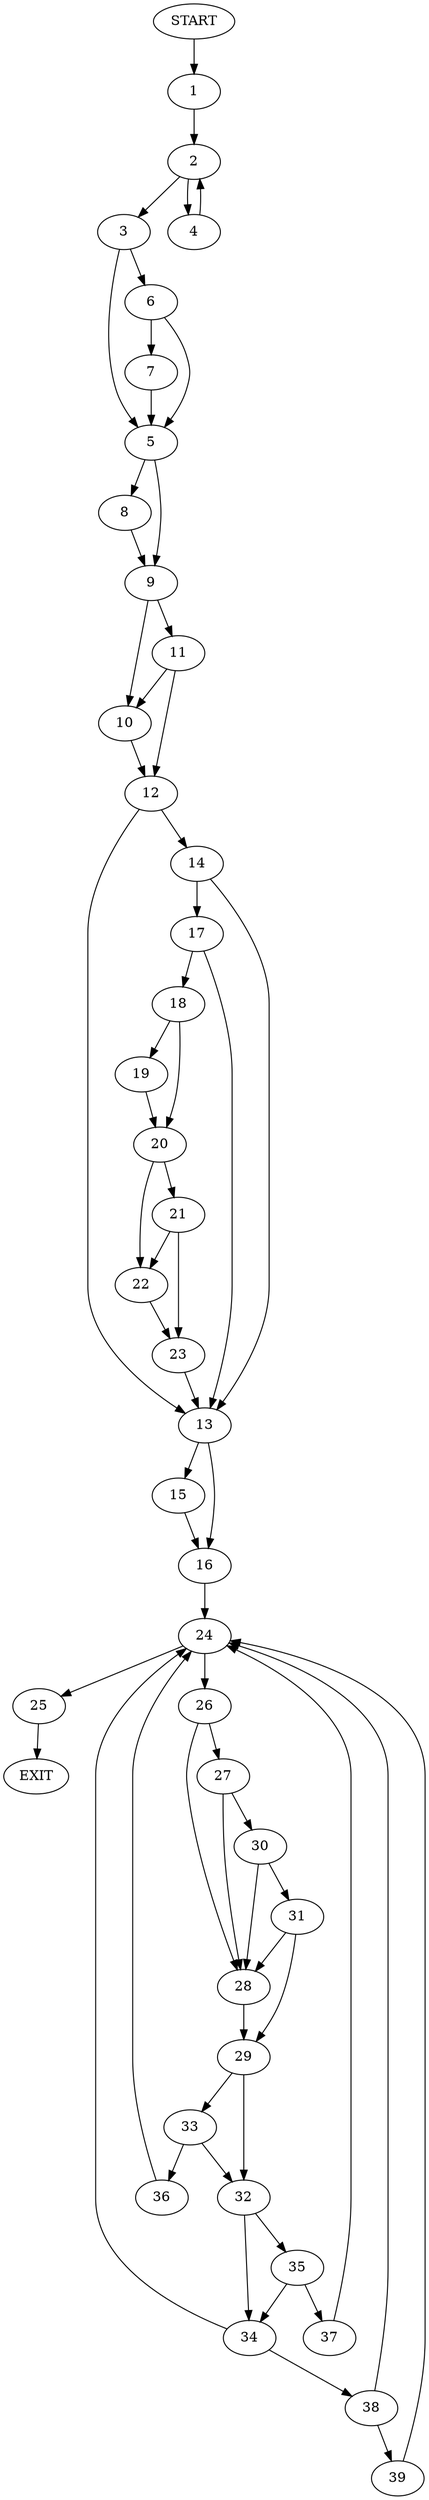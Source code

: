 digraph {
0 [label="START"]
40 [label="EXIT"]
0 -> 1
1 -> 2
2 -> 3
2 -> 4
4 -> 2
3 -> 5
3 -> 6
6 -> 7
6 -> 5
5 -> 8
5 -> 9
7 -> 5
8 -> 9
9 -> 10
9 -> 11
11 -> 10
11 -> 12
10 -> 12
12 -> 13
12 -> 14
13 -> 15
13 -> 16
14 -> 13
14 -> 17
17 -> 13
17 -> 18
18 -> 19
18 -> 20
19 -> 20
20 -> 21
20 -> 22
22 -> 23
21 -> 23
21 -> 22
23 -> 13
16 -> 24
15 -> 16
24 -> 25
24 -> 26
26 -> 27
26 -> 28
25 -> 40
28 -> 29
27 -> 28
27 -> 30
30 -> 31
30 -> 28
31 -> 29
31 -> 28
29 -> 32
29 -> 33
32 -> 34
32 -> 35
33 -> 36
33 -> 32
36 -> 24
35 -> 34
35 -> 37
34 -> 38
34 -> 24
37 -> 24
38 -> 39
38 -> 24
39 -> 24
}
